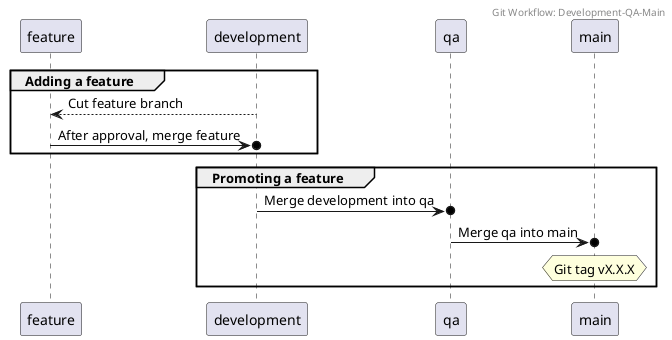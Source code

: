 @startuml

Header Git Workflow: Development-QA-Main

group Adding a feature

  feature <-- development: Cut feature branch
  feature ->o development: After approval, merge feature
   
end

group Promoting a feature

  development ->o qa: Merge development into qa
  qa ->o main: Merge qa into main
  hnote over main: Git tag vX.X.X

end

@enduml

